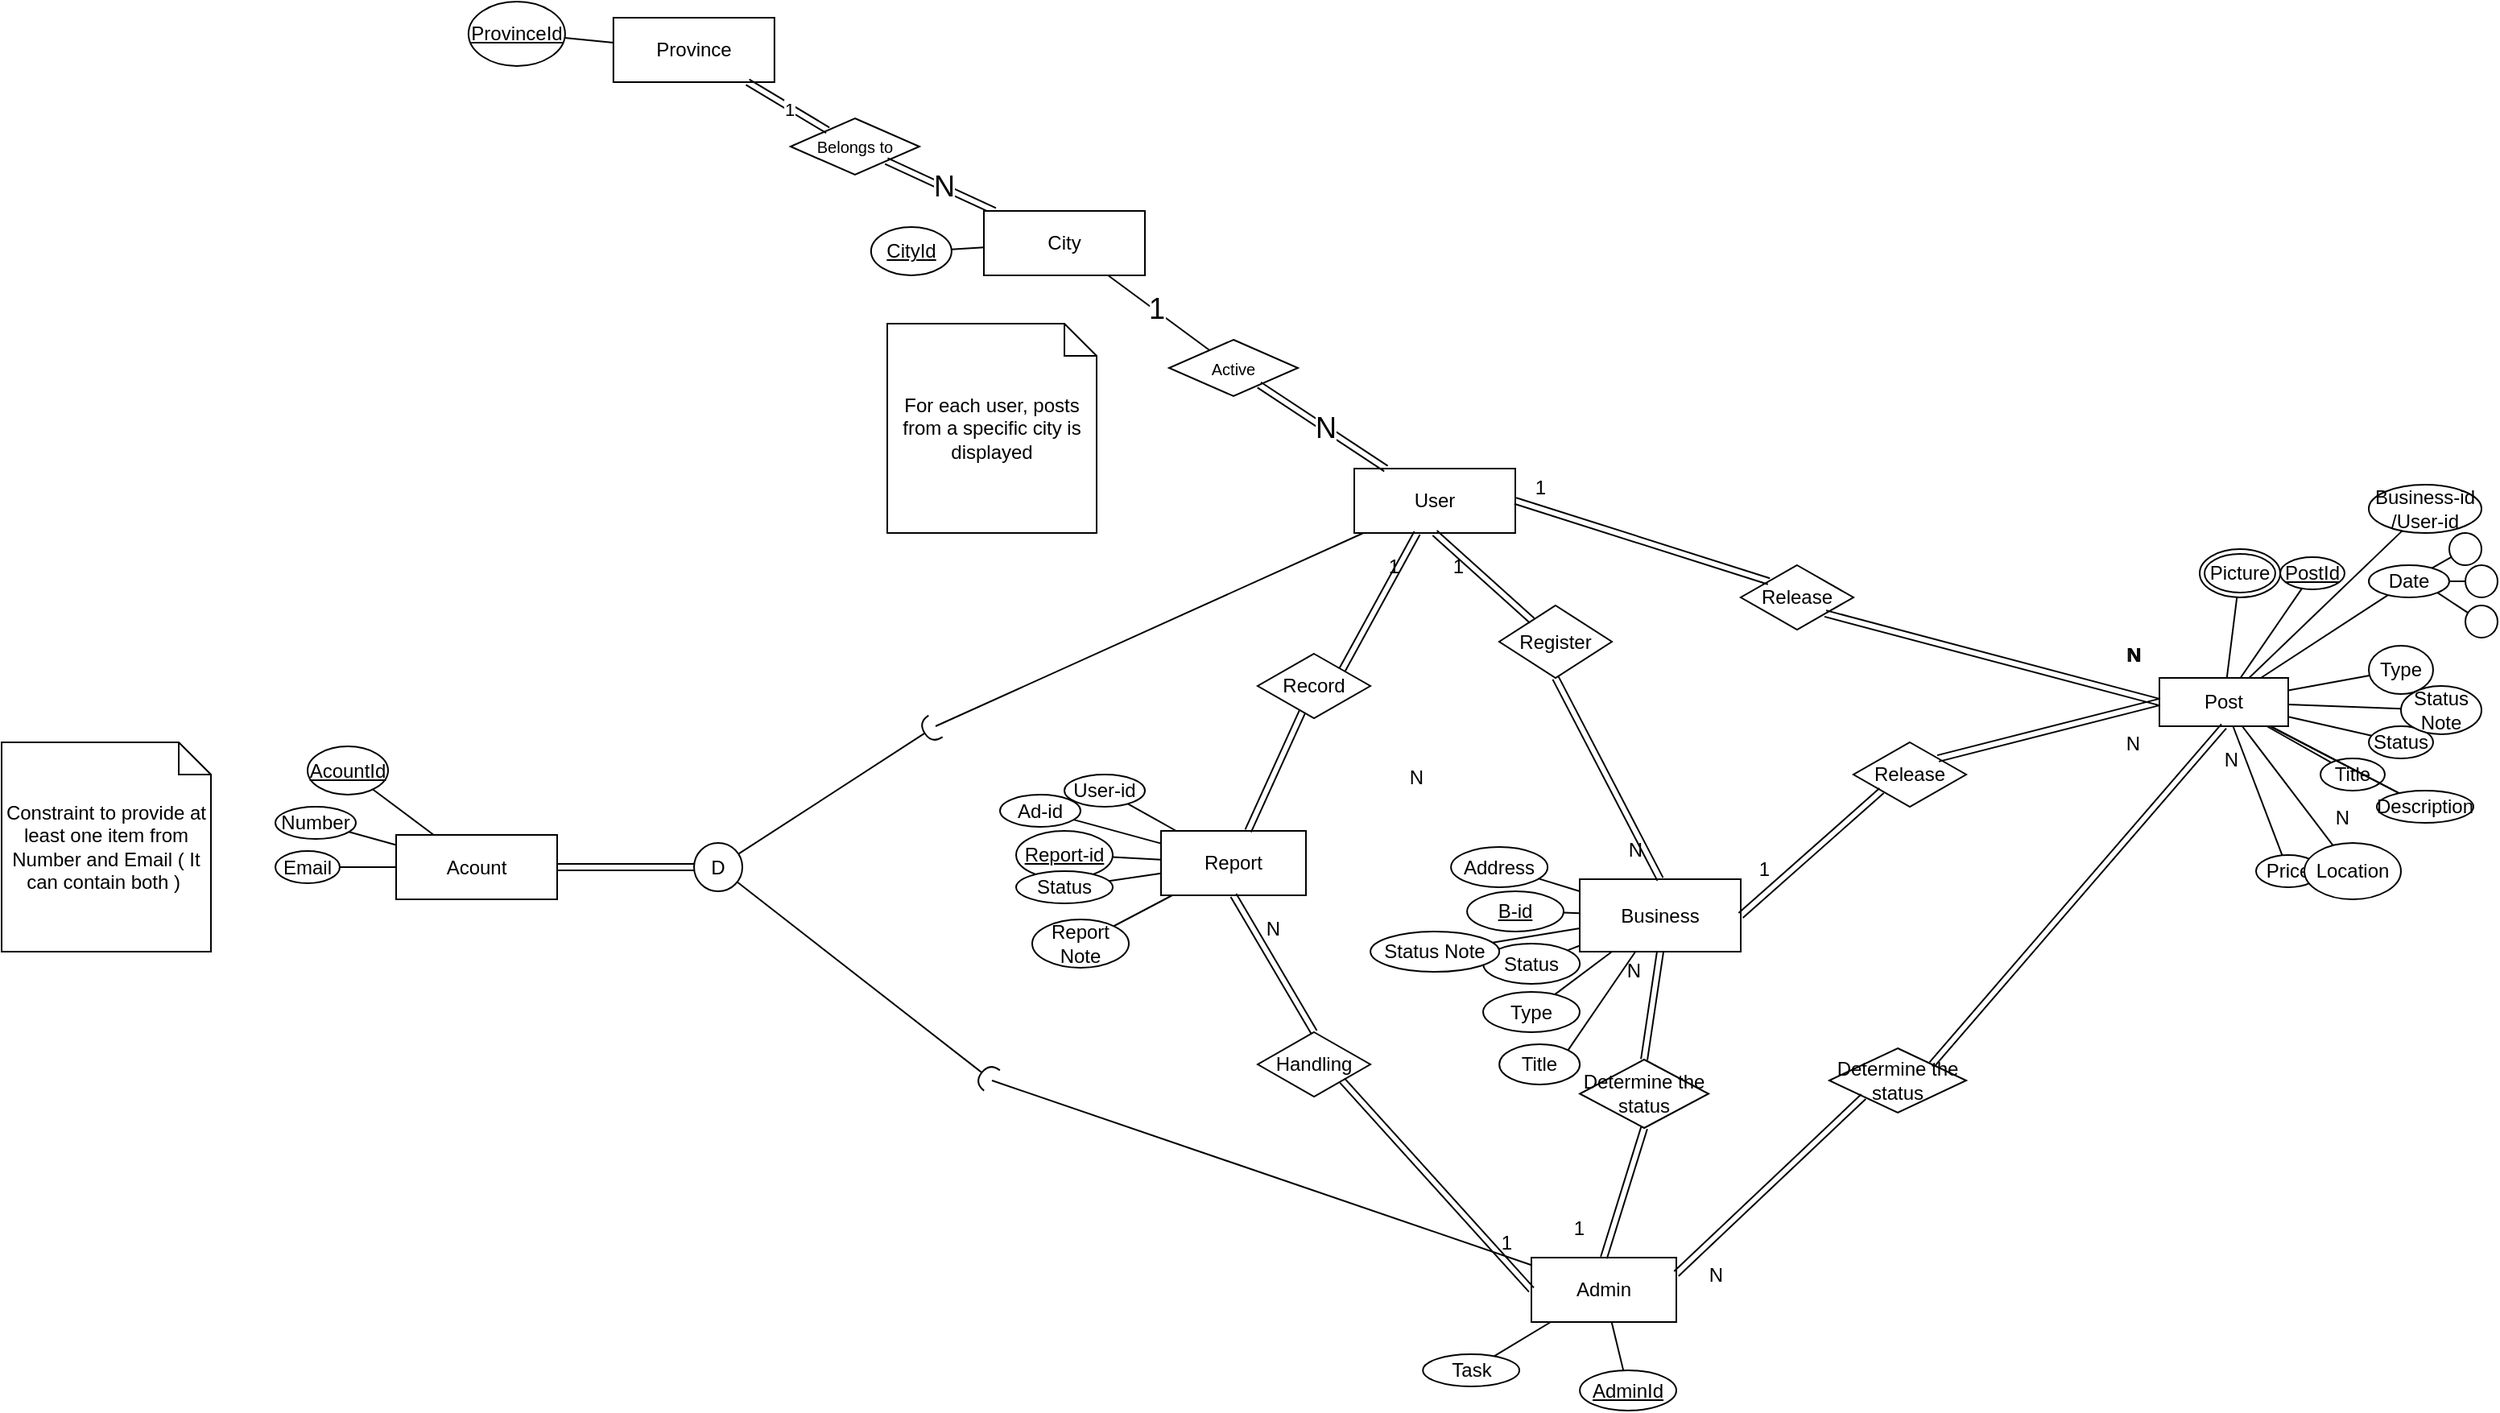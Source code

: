 <mxfile version="24.3.1" type="github">
  <diagram name="Page-1" id="U-ynId0NLzXUT7P6WxYB">
    <mxGraphModel dx="1636" dy="1517" grid="1" gridSize="10" guides="1" tooltips="1" connect="1" arrows="1" fold="1" page="1" pageScale="1" pageWidth="850" pageHeight="1100" math="0" shadow="0">
      <root>
        <mxCell id="0" />
        <mxCell id="1" parent="0" />
        <mxCell id="OLLfKfK8-iYXkt-Ylnlg-1" value="User" style="whiteSpace=wrap;html=1;align=center;" parent="1" vertex="1">
          <mxGeometry x="70" y="140" width="100" height="40" as="geometry" />
        </mxCell>
        <mxCell id="OLLfKfK8-iYXkt-Ylnlg-2" value="AcountId" style="ellipse;whiteSpace=wrap;html=1;align=center;fontStyle=4;" parent="1" vertex="1">
          <mxGeometry x="-580" y="312.5" width="50" height="30" as="geometry" />
        </mxCell>
        <mxCell id="OLLfKfK8-iYXkt-Ylnlg-3" value="Number" style="ellipse;whiteSpace=wrap;html=1;align=center;" parent="1" vertex="1">
          <mxGeometry x="-600" y="350" width="50" height="20" as="geometry" />
        </mxCell>
        <mxCell id="OLLfKfK8-iYXkt-Ylnlg-10" value="Post" style="whiteSpace=wrap;html=1;align=center;" parent="1" vertex="1">
          <mxGeometry x="570" y="270" width="80" height="30" as="geometry" />
        </mxCell>
        <mxCell id="OLLfKfK8-iYXkt-Ylnlg-11" value="PostId" style="ellipse;whiteSpace=wrap;html=1;align=center;fontStyle=4;" parent="1" vertex="1">
          <mxGeometry x="645" y="195" width="40" height="20" as="geometry" />
        </mxCell>
        <mxCell id="OLLfKfK8-iYXkt-Ylnlg-12" value="Business-id&lt;div&gt;/User-id&lt;/div&gt;" style="ellipse;whiteSpace=wrap;html=1;align=center;" parent="1" vertex="1">
          <mxGeometry x="700" y="150" width="70" height="30" as="geometry" />
        </mxCell>
        <mxCell id="OLLfKfK8-iYXkt-Ylnlg-13" value="Date" style="ellipse;whiteSpace=wrap;html=1;align=center;" parent="1" vertex="1">
          <mxGeometry x="700" y="200" width="50" height="20" as="geometry" />
        </mxCell>
        <mxCell id="OLLfKfK8-iYXkt-Ylnlg-14" value="Type" style="ellipse;whiteSpace=wrap;html=1;align=center;" parent="1" vertex="1">
          <mxGeometry x="700" y="250" width="40" height="30" as="geometry" />
        </mxCell>
        <mxCell id="OLLfKfK8-iYXkt-Ylnlg-16" value="Status" style="ellipse;whiteSpace=wrap;html=1;align=center;" parent="1" vertex="1">
          <mxGeometry x="700" y="300" width="40" height="20" as="geometry" />
        </mxCell>
        <mxCell id="OLLfKfK8-iYXkt-Ylnlg-17" value="Title" style="ellipse;whiteSpace=wrap;html=1;align=center;" parent="1" vertex="1">
          <mxGeometry x="670" y="320" width="40" height="20" as="geometry" />
        </mxCell>
        <mxCell id="OLLfKfK8-iYXkt-Ylnlg-18" value="Description" style="ellipse;whiteSpace=wrap;html=1;align=center;" parent="1" vertex="1">
          <mxGeometry x="705" y="340" width="60" height="20" as="geometry" />
        </mxCell>
        <mxCell id="OLLfKfK8-iYXkt-Ylnlg-19" value="Price" style="ellipse;whiteSpace=wrap;html=1;align=center;" parent="1" vertex="1">
          <mxGeometry x="630" y="380" width="40" height="20" as="geometry" />
        </mxCell>
        <mxCell id="OLLfKfK8-iYXkt-Ylnlg-21" value="Picture" style="ellipse;shape=doubleEllipse;margin=3;whiteSpace=wrap;html=1;align=center;" parent="1" vertex="1">
          <mxGeometry x="595" y="190" width="50" height="30" as="geometry" />
        </mxCell>
        <mxCell id="OLLfKfK8-iYXkt-Ylnlg-27" value="Task" style="ellipse;whiteSpace=wrap;html=1;align=center;" parent="1" vertex="1">
          <mxGeometry x="112.59" y="690" width="59.93" height="20" as="geometry" />
        </mxCell>
        <mxCell id="OLLfKfK8-iYXkt-Ylnlg-29" value="Admin" style="whiteSpace=wrap;html=1;align=center;" parent="1" vertex="1">
          <mxGeometry x="180" y="630" width="90" height="40" as="geometry" />
        </mxCell>
        <mxCell id="OLLfKfK8-iYXkt-Ylnlg-31" value="Business" style="whiteSpace=wrap;html=1;align=center;" parent="1" vertex="1">
          <mxGeometry x="210" y="395" width="100" height="45" as="geometry" />
        </mxCell>
        <mxCell id="VNMjvooEzAglU1BEHEmf-2" value="B-id" style="ellipse;whiteSpace=wrap;html=1;align=center;fontStyle=4;" parent="1" vertex="1">
          <mxGeometry x="140.07" y="402.5" width="59.93" height="25" as="geometry" />
        </mxCell>
        <mxCell id="VNMjvooEzAglU1BEHEmf-3" value="Title" style="ellipse;whiteSpace=wrap;html=1;align=center;" parent="1" vertex="1">
          <mxGeometry x="160.07" y="497.5" width="50" height="25" as="geometry" />
        </mxCell>
        <mxCell id="VNMjvooEzAglU1BEHEmf-4" value="Address" style="ellipse;whiteSpace=wrap;html=1;align=center;" parent="1" vertex="1">
          <mxGeometry x="130.07" y="375" width="60" height="25" as="geometry" />
        </mxCell>
        <mxCell id="VNMjvooEzAglU1BEHEmf-5" value="Type" style="ellipse;whiteSpace=wrap;html=1;align=center;" parent="1" vertex="1">
          <mxGeometry x="150" y="465" width="60" height="25" as="geometry" />
        </mxCell>
        <mxCell id="VNMjvooEzAglU1BEHEmf-6" value="&lt;u&gt;AdminId&lt;/u&gt;" style="ellipse;whiteSpace=wrap;html=1;align=center;" parent="1" vertex="1">
          <mxGeometry x="210.07" y="700" width="59.93" height="25" as="geometry" />
        </mxCell>
        <mxCell id="VNMjvooEzAglU1BEHEmf-10" value="Status Note" style="ellipse;whiteSpace=wrap;html=1;align=center;" parent="1" vertex="1">
          <mxGeometry x="720" y="275" width="50" height="30" as="geometry" />
        </mxCell>
        <mxCell id="VNMjvooEzAglU1BEHEmf-11" value="Report" style="whiteSpace=wrap;html=1;align=center;" parent="1" vertex="1">
          <mxGeometry x="-50" y="365" width="90" height="40" as="geometry" />
        </mxCell>
        <mxCell id="VNMjvooEzAglU1BEHEmf-12" value="Report-id" style="ellipse;whiteSpace=wrap;html=1;align=center;fontStyle=4;" parent="1" vertex="1">
          <mxGeometry x="-140" y="365" width="60" height="30" as="geometry" />
        </mxCell>
        <mxCell id="VNMjvooEzAglU1BEHEmf-13" value="Ad-id" style="ellipse;whiteSpace=wrap;html=1;align=center;" parent="1" vertex="1">
          <mxGeometry x="-150" y="342.5" width="50" height="20" as="geometry" />
        </mxCell>
        <mxCell id="VNMjvooEzAglU1BEHEmf-14" value="User-id" style="ellipse;whiteSpace=wrap;html=1;align=center;" parent="1" vertex="1">
          <mxGeometry x="-110" y="330" width="50" height="20" as="geometry" />
        </mxCell>
        <mxCell id="VNMjvooEzAglU1BEHEmf-15" value="Report Note" style="ellipse;whiteSpace=wrap;html=1;align=center;" parent="1" vertex="1">
          <mxGeometry x="-130" y="420" width="60" height="30" as="geometry" />
        </mxCell>
        <mxCell id="VNMjvooEzAglU1BEHEmf-16" value="Status" style="ellipse;whiteSpace=wrap;html=1;align=center;" parent="1" vertex="1">
          <mxGeometry x="-140" y="390" width="60" height="20" as="geometry" />
        </mxCell>
        <mxCell id="VNMjvooEzAglU1BEHEmf-18" value="Release" style="shape=rhombus;perimeter=rhombusPerimeter;whiteSpace=wrap;html=1;align=center;" parent="1" vertex="1">
          <mxGeometry x="310" y="200" width="70" height="40" as="geometry" />
        </mxCell>
        <mxCell id="VNMjvooEzAglU1BEHEmf-19" value="" style="shape=link;html=1;rounded=0;entryX=0;entryY=0.5;entryDx=0;entryDy=0;exitX=1;exitY=1;exitDx=0;exitDy=0;" parent="1" source="VNMjvooEzAglU1BEHEmf-18" target="OLLfKfK8-iYXkt-Ylnlg-10" edge="1">
          <mxGeometry relative="1" as="geometry">
            <mxPoint x="130" y="300" as="sourcePoint" />
            <mxPoint x="290" y="300" as="targetPoint" />
          </mxGeometry>
        </mxCell>
        <mxCell id="VNMjvooEzAglU1BEHEmf-20" value="N" style="resizable=0;html=1;whiteSpace=wrap;align=right;verticalAlign=bottom;" parent="VNMjvooEzAglU1BEHEmf-19" connectable="0" vertex="1">
          <mxGeometry x="1" relative="1" as="geometry">
            <mxPoint x="-10" y="-20" as="offset" />
          </mxGeometry>
        </mxCell>
        <mxCell id="VNMjvooEzAglU1BEHEmf-23" value="" style="shape=link;html=1;rounded=0;entryX=1;entryY=0.5;entryDx=0;entryDy=0;exitX=0;exitY=0;exitDx=0;exitDy=0;" parent="1" source="VNMjvooEzAglU1BEHEmf-18" target="OLLfKfK8-iYXkt-Ylnlg-1" edge="1">
          <mxGeometry relative="1" as="geometry">
            <mxPoint x="130" y="300" as="sourcePoint" />
            <mxPoint x="290" y="300" as="targetPoint" />
          </mxGeometry>
        </mxCell>
        <mxCell id="VNMjvooEzAglU1BEHEmf-24" value="1" style="resizable=0;html=1;whiteSpace=wrap;align=right;verticalAlign=bottom;" parent="VNMjvooEzAglU1BEHEmf-23" connectable="0" vertex="1">
          <mxGeometry x="1" relative="1" as="geometry">
            <mxPoint x="20" as="offset" />
          </mxGeometry>
        </mxCell>
        <mxCell id="VNMjvooEzAglU1BEHEmf-25" value="Register" style="shape=rhombus;perimeter=rhombusPerimeter;whiteSpace=wrap;html=1;align=center;" parent="1" vertex="1">
          <mxGeometry x="160" y="225" width="70" height="45" as="geometry" />
        </mxCell>
        <mxCell id="VNMjvooEzAglU1BEHEmf-26" value="" style="shape=link;html=1;rounded=0;entryX=0.5;entryY=1;entryDx=0;entryDy=0;" parent="1" source="VNMjvooEzAglU1BEHEmf-25" target="OLLfKfK8-iYXkt-Ylnlg-1" edge="1">
          <mxGeometry relative="1" as="geometry">
            <mxPoint x="120" y="240" as="sourcePoint" />
            <mxPoint x="290" y="300" as="targetPoint" />
          </mxGeometry>
        </mxCell>
        <mxCell id="VNMjvooEzAglU1BEHEmf-27" value="1" style="resizable=0;html=1;whiteSpace=wrap;align=right;verticalAlign=bottom;" parent="VNMjvooEzAglU1BEHEmf-26" connectable="0" vertex="1">
          <mxGeometry x="1" relative="1" as="geometry">
            <mxPoint x="20" y="30" as="offset" />
          </mxGeometry>
        </mxCell>
        <mxCell id="VNMjvooEzAglU1BEHEmf-31" value="" style="shape=link;html=1;rounded=0;entryX=0.5;entryY=0;entryDx=0;entryDy=0;exitX=0.5;exitY=1;exitDx=0;exitDy=0;" parent="1" source="VNMjvooEzAglU1BEHEmf-25" target="OLLfKfK8-iYXkt-Ylnlg-31" edge="1">
          <mxGeometry relative="1" as="geometry">
            <mxPoint x="230" y="285" as="sourcePoint" />
            <mxPoint x="390" y="285" as="targetPoint" />
          </mxGeometry>
        </mxCell>
        <mxCell id="VNMjvooEzAglU1BEHEmf-32" value="N" style="resizable=0;html=1;whiteSpace=wrap;align=right;verticalAlign=bottom;" parent="VNMjvooEzAglU1BEHEmf-31" connectable="0" vertex="1">
          <mxGeometry x="1" relative="1" as="geometry">
            <mxPoint x="-10" y="-10" as="offset" />
          </mxGeometry>
        </mxCell>
        <mxCell id="VNMjvooEzAglU1BEHEmf-33" value="Release" style="shape=rhombus;perimeter=rhombusPerimeter;whiteSpace=wrap;html=1;align=center;" parent="1" vertex="1">
          <mxGeometry x="380" y="310" width="70" height="40" as="geometry" />
        </mxCell>
        <mxCell id="VNMjvooEzAglU1BEHEmf-34" value="" style="shape=link;html=1;rounded=0;entryX=0;entryY=0.5;entryDx=0;entryDy=0;exitX=1;exitY=0;exitDx=0;exitDy=0;" parent="1" source="VNMjvooEzAglU1BEHEmf-33" target="OLLfKfK8-iYXkt-Ylnlg-10" edge="1">
          <mxGeometry relative="1" as="geometry">
            <mxPoint x="130" y="460" as="sourcePoint" />
            <mxPoint x="570" y="450" as="targetPoint" />
          </mxGeometry>
        </mxCell>
        <mxCell id="VNMjvooEzAglU1BEHEmf-35" value="N" style="resizable=0;html=1;whiteSpace=wrap;align=right;verticalAlign=bottom;" parent="VNMjvooEzAglU1BEHEmf-34" connectable="0" vertex="1">
          <mxGeometry x="1" relative="1" as="geometry">
            <mxPoint x="-10" y="-20" as="offset" />
          </mxGeometry>
        </mxCell>
        <mxCell id="VNMjvooEzAglU1BEHEmf-36" value="" style="shape=link;html=1;rounded=0;entryX=1;entryY=0.5;entryDx=0;entryDy=0;exitX=0;exitY=1;exitDx=0;exitDy=0;" parent="1" source="VNMjvooEzAglU1BEHEmf-33" target="OLLfKfK8-iYXkt-Ylnlg-31" edge="1">
          <mxGeometry relative="1" as="geometry">
            <mxPoint x="130" y="460" as="sourcePoint" />
            <mxPoint x="170" y="320" as="targetPoint" />
          </mxGeometry>
        </mxCell>
        <mxCell id="VNMjvooEzAglU1BEHEmf-37" value="1" style="resizable=0;html=1;whiteSpace=wrap;align=right;verticalAlign=bottom;" parent="VNMjvooEzAglU1BEHEmf-36" connectable="0" vertex="1">
          <mxGeometry x="1" relative="1" as="geometry">
            <mxPoint x="20" y="-20" as="offset" />
          </mxGeometry>
        </mxCell>
        <mxCell id="VNMjvooEzAglU1BEHEmf-38" value="N" style="resizable=0;html=1;whiteSpace=wrap;align=right;verticalAlign=bottom;" parent="1" connectable="0" vertex="1">
          <mxGeometry x="570.002" y="269.999" as="geometry">
            <mxPoint x="-11" y="50" as="offset" />
          </mxGeometry>
        </mxCell>
        <mxCell id="VNMjvooEzAglU1BEHEmf-39" value="Record" style="shape=rhombus;perimeter=rhombusPerimeter;whiteSpace=wrap;html=1;align=center;" parent="1" vertex="1">
          <mxGeometry x="10" y="255" width="70" height="40" as="geometry" />
        </mxCell>
        <mxCell id="VNMjvooEzAglU1BEHEmf-46" value="" style="shape=link;html=1;rounded=0;" parent="1" source="VNMjvooEzAglU1BEHEmf-39" target="VNMjvooEzAglU1BEHEmf-11" edge="1">
          <mxGeometry relative="1" as="geometry">
            <mxPoint x="70" y="350" as="sourcePoint" />
            <mxPoint x="230" y="350" as="targetPoint" />
          </mxGeometry>
        </mxCell>
        <mxCell id="VNMjvooEzAglU1BEHEmf-47" value="N" style="resizable=0;html=1;whiteSpace=wrap;align=right;verticalAlign=bottom;" parent="VNMjvooEzAglU1BEHEmf-46" connectable="0" vertex="1">
          <mxGeometry x="1" relative="1" as="geometry">
            <mxPoint x="110" y="-25" as="offset" />
          </mxGeometry>
        </mxCell>
        <mxCell id="VNMjvooEzAglU1BEHEmf-48" value="" style="shape=link;html=1;rounded=0;exitX=1;exitY=0;exitDx=0;exitDy=0;" parent="1" source="VNMjvooEzAglU1BEHEmf-39" target="OLLfKfK8-iYXkt-Ylnlg-1" edge="1">
          <mxGeometry relative="1" as="geometry">
            <mxPoint x="70" y="350" as="sourcePoint" />
            <mxPoint x="230" y="350" as="targetPoint" />
          </mxGeometry>
        </mxCell>
        <mxCell id="VNMjvooEzAglU1BEHEmf-49" value="1" style="resizable=0;html=1;whiteSpace=wrap;align=right;verticalAlign=bottom;" parent="VNMjvooEzAglU1BEHEmf-48" connectable="0" vertex="1">
          <mxGeometry x="1" relative="1" as="geometry">
            <mxPoint x="-10" y="30" as="offset" />
          </mxGeometry>
        </mxCell>
        <mxCell id="VNMjvooEzAglU1BEHEmf-50" value="Determine the&lt;div&gt;status&lt;/div&gt;" style="shape=rhombus;perimeter=rhombusPerimeter;whiteSpace=wrap;html=1;align=center;" parent="1" vertex="1">
          <mxGeometry x="365" y="500" width="85" height="40" as="geometry" />
        </mxCell>
        <mxCell id="VNMjvooEzAglU1BEHEmf-52" value="" style="shape=link;html=1;rounded=0;entryX=0.5;entryY=1;entryDx=0;entryDy=0;exitX=1;exitY=0;exitDx=0;exitDy=0;" parent="1" source="VNMjvooEzAglU1BEHEmf-50" target="OLLfKfK8-iYXkt-Ylnlg-10" edge="1">
          <mxGeometry relative="1" as="geometry">
            <mxPoint x="70" y="650" as="sourcePoint" />
            <mxPoint x="230" y="650" as="targetPoint" />
          </mxGeometry>
        </mxCell>
        <mxCell id="VNMjvooEzAglU1BEHEmf-53" value="N" style="resizable=0;html=1;whiteSpace=wrap;align=right;verticalAlign=bottom;" parent="VNMjvooEzAglU1BEHEmf-52" connectable="0" vertex="1">
          <mxGeometry x="1" relative="1" as="geometry">
            <mxPoint x="10" y="30" as="offset" />
          </mxGeometry>
        </mxCell>
        <mxCell id="VNMjvooEzAglU1BEHEmf-58" value="" style="shape=link;html=1;rounded=0;entryX=1;entryY=0.25;entryDx=0;entryDy=0;exitX=0;exitY=1;exitDx=0;exitDy=0;" parent="1" source="VNMjvooEzAglU1BEHEmf-50" target="OLLfKfK8-iYXkt-Ylnlg-29" edge="1">
          <mxGeometry relative="1" as="geometry">
            <mxPoint x="140" y="360" as="sourcePoint" />
            <mxPoint x="210" y="740" as="targetPoint" />
          </mxGeometry>
        </mxCell>
        <mxCell id="VNMjvooEzAglU1BEHEmf-59" value="N" style="resizable=0;html=1;whiteSpace=wrap;align=right;verticalAlign=bottom;" parent="VNMjvooEzAglU1BEHEmf-58" connectable="0" vertex="1">
          <mxGeometry x="1" relative="1" as="geometry">
            <mxPoint x="30" y="10" as="offset" />
          </mxGeometry>
        </mxCell>
        <mxCell id="VNMjvooEzAglU1BEHEmf-60" value="Determine the&lt;div&gt;status&lt;/div&gt;" style="shape=rhombus;perimeter=rhombusPerimeter;whiteSpace=wrap;html=1;align=center;" parent="1" vertex="1">
          <mxGeometry x="210.07" y="507" width="79.93" height="42.5" as="geometry" />
        </mxCell>
        <mxCell id="VNMjvooEzAglU1BEHEmf-61" value="" style="shape=link;html=1;rounded=0;entryX=0.5;entryY=1;entryDx=0;entryDy=0;exitX=0.5;exitY=0;exitDx=0;exitDy=0;" parent="1" source="VNMjvooEzAglU1BEHEmf-60" target="OLLfKfK8-iYXkt-Ylnlg-31" edge="1">
          <mxGeometry relative="1" as="geometry">
            <mxPoint x="220" y="605" as="sourcePoint" />
            <mxPoint x="400" y="685" as="targetPoint" />
          </mxGeometry>
        </mxCell>
        <mxCell id="VNMjvooEzAglU1BEHEmf-62" value="N" style="resizable=0;html=1;whiteSpace=wrap;align=right;verticalAlign=bottom;" parent="VNMjvooEzAglU1BEHEmf-61" connectable="0" vertex="1">
          <mxGeometry x="1" relative="1" as="geometry">
            <mxPoint x="-10" y="20" as="offset" />
          </mxGeometry>
        </mxCell>
        <mxCell id="VNMjvooEzAglU1BEHEmf-63" value="" style="shape=link;html=1;rounded=0;exitX=0.5;exitY=1;exitDx=0;exitDy=0;entryX=0.5;entryY=0;entryDx=0;entryDy=0;" parent="1" source="VNMjvooEzAglU1BEHEmf-60" target="OLLfKfK8-iYXkt-Ylnlg-29" edge="1">
          <mxGeometry relative="1" as="geometry">
            <mxPoint x="140" y="700" as="sourcePoint" />
            <mxPoint x="300" y="700" as="targetPoint" />
          </mxGeometry>
        </mxCell>
        <mxCell id="VNMjvooEzAglU1BEHEmf-64" value="1" style="resizable=0;html=1;whiteSpace=wrap;align=right;verticalAlign=bottom;" parent="VNMjvooEzAglU1BEHEmf-63" connectable="0" vertex="1">
          <mxGeometry x="1" relative="1" as="geometry">
            <mxPoint x="-10" y="-10" as="offset" />
          </mxGeometry>
        </mxCell>
        <mxCell id="VNMjvooEzAglU1BEHEmf-65" value="Handling" style="shape=rhombus;perimeter=rhombusPerimeter;whiteSpace=wrap;html=1;align=center;" parent="1" vertex="1">
          <mxGeometry x="10.07" y="490" width="69.93" height="40" as="geometry" />
        </mxCell>
        <mxCell id="VNMjvooEzAglU1BEHEmf-66" value="" style="shape=link;html=1;rounded=0;entryX=0.5;entryY=1;entryDx=0;entryDy=0;exitX=0.5;exitY=0;exitDx=0;exitDy=0;" parent="1" source="VNMjvooEzAglU1BEHEmf-65" target="VNMjvooEzAglU1BEHEmf-11" edge="1">
          <mxGeometry relative="1" as="geometry">
            <mxPoint x="140" y="700" as="sourcePoint" />
            <mxPoint x="300" y="700" as="targetPoint" />
          </mxGeometry>
        </mxCell>
        <mxCell id="VNMjvooEzAglU1BEHEmf-67" value="N" style="resizable=0;html=1;whiteSpace=wrap;align=right;verticalAlign=bottom;" parent="VNMjvooEzAglU1BEHEmf-66" connectable="0" vertex="1">
          <mxGeometry x="1" relative="1" as="geometry">
            <mxPoint x="30" y="29" as="offset" />
          </mxGeometry>
        </mxCell>
        <mxCell id="VNMjvooEzAglU1BEHEmf-68" value="" style="shape=link;html=1;rounded=0;exitX=1;exitY=1;exitDx=0;exitDy=0;entryX=0;entryY=0.5;entryDx=0;entryDy=0;" parent="1" source="VNMjvooEzAglU1BEHEmf-65" target="OLLfKfK8-iYXkt-Ylnlg-29" edge="1">
          <mxGeometry relative="1" as="geometry">
            <mxPoint x="140" y="700" as="sourcePoint" />
            <mxPoint x="300" y="700" as="targetPoint" />
          </mxGeometry>
        </mxCell>
        <mxCell id="VNMjvooEzAglU1BEHEmf-69" value="1" style="resizable=0;html=1;whiteSpace=wrap;align=right;verticalAlign=bottom;" parent="VNMjvooEzAglU1BEHEmf-68" connectable="0" vertex="1">
          <mxGeometry x="1" relative="1" as="geometry">
            <mxPoint x="-10" y="-20" as="offset" />
          </mxGeometry>
        </mxCell>
        <mxCell id="VNMjvooEzAglU1BEHEmf-70" value="Status" style="ellipse;whiteSpace=wrap;html=1;align=center;" parent="1" vertex="1">
          <mxGeometry x="150.07" y="435" width="60" height="25" as="geometry" />
        </mxCell>
        <mxCell id="VNMjvooEzAglU1BEHEmf-71" value="Status Note" style="ellipse;whiteSpace=wrap;html=1;align=center;" parent="1" vertex="1">
          <mxGeometry x="80.07" y="427.5" width="80" height="25" as="geometry" />
        </mxCell>
        <mxCell id="W0FsgQJnzsYs5Z7wdEHe-2" value="" style="endArrow=none;html=1;rounded=0;" parent="1" source="OLLfKfK8-iYXkt-Ylnlg-3" target="W0FsgQJnzsYs5Z7wdEHe-46" edge="1">
          <mxGeometry width="50" height="50" relative="1" as="geometry">
            <mxPoint x="-664" y="426.5" as="sourcePoint" />
            <mxPoint x="-576.667" y="452.5" as="targetPoint" />
          </mxGeometry>
        </mxCell>
        <mxCell id="W0FsgQJnzsYs5Z7wdEHe-5" value="" style="endArrow=none;html=1;rounded=0;" parent="1" source="OLLfKfK8-iYXkt-Ylnlg-2" target="W0FsgQJnzsYs5Z7wdEHe-46" edge="1">
          <mxGeometry width="50" height="50" relative="1" as="geometry">
            <mxPoint x="-644" y="339" as="sourcePoint" />
            <mxPoint x="-547.692" y="335" as="targetPoint" />
          </mxGeometry>
        </mxCell>
        <mxCell id="W0FsgQJnzsYs5Z7wdEHe-7" value="" style="endArrow=none;html=1;rounded=0;" parent="1" source="VNMjvooEzAglU1BEHEmf-14" target="VNMjvooEzAglU1BEHEmf-11" edge="1">
          <mxGeometry width="50" height="50" relative="1" as="geometry">
            <mxPoint x="106" y="174" as="sourcePoint" />
            <mxPoint x="200" y="211" as="targetPoint" />
          </mxGeometry>
        </mxCell>
        <mxCell id="W0FsgQJnzsYs5Z7wdEHe-8" value="" style="endArrow=none;html=1;rounded=0;" parent="1" source="VNMjvooEzAglU1BEHEmf-13" target="VNMjvooEzAglU1BEHEmf-11" edge="1">
          <mxGeometry width="50" height="50" relative="1" as="geometry">
            <mxPoint x="116" y="184" as="sourcePoint" />
            <mxPoint x="210" y="221" as="targetPoint" />
          </mxGeometry>
        </mxCell>
        <mxCell id="W0FsgQJnzsYs5Z7wdEHe-9" value="" style="endArrow=none;html=1;rounded=0;" parent="1" source="VNMjvooEzAglU1BEHEmf-12" target="VNMjvooEzAglU1BEHEmf-11" edge="1">
          <mxGeometry width="50" height="50" relative="1" as="geometry">
            <mxPoint x="126" y="194" as="sourcePoint" />
            <mxPoint x="220" y="231" as="targetPoint" />
          </mxGeometry>
        </mxCell>
        <mxCell id="W0FsgQJnzsYs5Z7wdEHe-10" value="" style="endArrow=none;html=1;rounded=0;" parent="1" source="VNMjvooEzAglU1BEHEmf-16" target="VNMjvooEzAglU1BEHEmf-11" edge="1">
          <mxGeometry width="50" height="50" relative="1" as="geometry">
            <mxPoint x="136" y="204" as="sourcePoint" />
            <mxPoint x="230" y="241" as="targetPoint" />
          </mxGeometry>
        </mxCell>
        <mxCell id="W0FsgQJnzsYs5Z7wdEHe-11" value="" style="endArrow=none;html=1;rounded=0;" parent="1" source="VNMjvooEzAglU1BEHEmf-15" target="VNMjvooEzAglU1BEHEmf-11" edge="1">
          <mxGeometry width="50" height="50" relative="1" as="geometry">
            <mxPoint x="146" y="214" as="sourcePoint" />
            <mxPoint x="240" y="251" as="targetPoint" />
          </mxGeometry>
        </mxCell>
        <mxCell id="W0FsgQJnzsYs5Z7wdEHe-12" value="" style="endArrow=none;html=1;rounded=0;" parent="1" source="VNMjvooEzAglU1BEHEmf-6" target="OLLfKfK8-iYXkt-Ylnlg-29" edge="1">
          <mxGeometry width="50" height="50" relative="1" as="geometry">
            <mxPoint x="230.041" y="648.323" as="sourcePoint" />
            <mxPoint x="282.597" y="760" as="targetPoint" />
          </mxGeometry>
        </mxCell>
        <mxCell id="W0FsgQJnzsYs5Z7wdEHe-13" value="" style="endArrow=none;html=1;rounded=0;" parent="1" source="VNMjvooEzAglU1BEHEmf-4" target="OLLfKfK8-iYXkt-Ylnlg-31" edge="1">
          <mxGeometry width="50" height="50" relative="1" as="geometry">
            <mxPoint x="182.747" y="380.114" as="sourcePoint" />
            <mxPoint x="290" y="246" as="targetPoint" />
          </mxGeometry>
        </mxCell>
        <mxCell id="W0FsgQJnzsYs5Z7wdEHe-14" value="" style="endArrow=none;html=1;rounded=0;" parent="1" source="VNMjvooEzAglU1BEHEmf-2" target="OLLfKfK8-iYXkt-Ylnlg-31" edge="1">
          <mxGeometry width="50" height="50" relative="1" as="geometry">
            <mxPoint x="200.07" y="415" as="sourcePoint" />
            <mxPoint x="300" y="256" as="targetPoint" />
          </mxGeometry>
        </mxCell>
        <mxCell id="W0FsgQJnzsYs5Z7wdEHe-15" value="" style="endArrow=none;html=1;rounded=0;" parent="1" source="VNMjvooEzAglU1BEHEmf-70" target="OLLfKfK8-iYXkt-Ylnlg-31" edge="1">
          <mxGeometry width="50" height="50" relative="1" as="geometry">
            <mxPoint x="182.747" y="449.886" as="sourcePoint" />
            <mxPoint x="310" y="266" as="targetPoint" />
          </mxGeometry>
        </mxCell>
        <mxCell id="W0FsgQJnzsYs5Z7wdEHe-16" value="" style="endArrow=none;html=1;rounded=0;" parent="1" source="VNMjvooEzAglU1BEHEmf-5" target="OLLfKfK8-iYXkt-Ylnlg-31" edge="1">
          <mxGeometry width="50" height="50" relative="1" as="geometry">
            <mxPoint x="170.041" y="496.677" as="sourcePoint" />
            <mxPoint x="320" y="276" as="targetPoint" />
          </mxGeometry>
        </mxCell>
        <mxCell id="W0FsgQJnzsYs5Z7wdEHe-17" value="" style="endArrow=none;html=1;rounded=0;exitX=1;exitY=0;exitDx=0;exitDy=0;" parent="1" source="VNMjvooEzAglU1BEHEmf-3" target="OLLfKfK8-iYXkt-Ylnlg-31" edge="1">
          <mxGeometry width="50" height="50" relative="1" as="geometry">
            <mxPoint x="164.028" y="545.803" as="sourcePoint" />
            <mxPoint x="330" y="286" as="targetPoint" />
          </mxGeometry>
        </mxCell>
        <mxCell id="W0FsgQJnzsYs5Z7wdEHe-18" value="" style="endArrow=none;html=1;rounded=0;" parent="1" source="VNMjvooEzAglU1BEHEmf-71" target="OLLfKfK8-iYXkt-Ylnlg-31" edge="1">
          <mxGeometry width="50" height="50" relative="1" as="geometry">
            <mxPoint x="146" y="274" as="sourcePoint" />
            <mxPoint x="240" y="311" as="targetPoint" />
          </mxGeometry>
        </mxCell>
        <mxCell id="W0FsgQJnzsYs5Z7wdEHe-21" value="" style="endArrow=none;html=1;rounded=0;" parent="1" source="OLLfKfK8-iYXkt-Ylnlg-27" target="OLLfKfK8-iYXkt-Ylnlg-29" edge="1">
          <mxGeometry width="50" height="50" relative="1" as="geometry">
            <mxPoint x="-90" y="840" as="sourcePoint" />
            <mxPoint x="-40" y="790" as="targetPoint" />
          </mxGeometry>
        </mxCell>
        <mxCell id="W0FsgQJnzsYs5Z7wdEHe-23" value="" style="endArrow=none;html=1;rounded=0;" parent="1" source="OLLfKfK8-iYXkt-Ylnlg-10" target="OLLfKfK8-iYXkt-Ylnlg-11" edge="1">
          <mxGeometry width="50" height="50" relative="1" as="geometry">
            <mxPoint x="580" y="185" as="sourcePoint" />
            <mxPoint x="630" y="135" as="targetPoint" />
          </mxGeometry>
        </mxCell>
        <mxCell id="W0FsgQJnzsYs5Z7wdEHe-24" value="" style="endArrow=none;html=1;rounded=0;" parent="1" source="OLLfKfK8-iYXkt-Ylnlg-10" target="OLLfKfK8-iYXkt-Ylnlg-21" edge="1">
          <mxGeometry width="50" height="50" relative="1" as="geometry">
            <mxPoint x="590" y="195" as="sourcePoint" />
            <mxPoint x="640" y="145" as="targetPoint" />
          </mxGeometry>
        </mxCell>
        <mxCell id="W0FsgQJnzsYs5Z7wdEHe-25" value="" style="endArrow=none;html=1;rounded=0;" parent="1" source="OLLfKfK8-iYXkt-Ylnlg-10" target="OLLfKfK8-iYXkt-Ylnlg-12" edge="1">
          <mxGeometry width="50" height="50" relative="1" as="geometry">
            <mxPoint x="600" y="205" as="sourcePoint" />
            <mxPoint x="650" y="155" as="targetPoint" />
          </mxGeometry>
        </mxCell>
        <mxCell id="W0FsgQJnzsYs5Z7wdEHe-26" value="" style="endArrow=none;html=1;rounded=0;" parent="1" source="OLLfKfK8-iYXkt-Ylnlg-10" target="OLLfKfK8-iYXkt-Ylnlg-13" edge="1">
          <mxGeometry width="50" height="50" relative="1" as="geometry">
            <mxPoint x="610" y="215" as="sourcePoint" />
            <mxPoint x="660" y="165" as="targetPoint" />
          </mxGeometry>
        </mxCell>
        <mxCell id="W0FsgQJnzsYs5Z7wdEHe-27" value="" style="endArrow=none;html=1;rounded=0;" parent="1" source="OLLfKfK8-iYXkt-Ylnlg-10" target="OLLfKfK8-iYXkt-Ylnlg-14" edge="1">
          <mxGeometry width="50" height="50" relative="1" as="geometry">
            <mxPoint x="620" y="225" as="sourcePoint" />
            <mxPoint x="670" y="175" as="targetPoint" />
          </mxGeometry>
        </mxCell>
        <mxCell id="W0FsgQJnzsYs5Z7wdEHe-28" value="" style="endArrow=none;html=1;rounded=0;" parent="1" source="OLLfKfK8-iYXkt-Ylnlg-10" target="OLLfKfK8-iYXkt-Ylnlg-16" edge="1">
          <mxGeometry width="50" height="50" relative="1" as="geometry">
            <mxPoint x="630" y="235" as="sourcePoint" />
            <mxPoint x="680" y="185" as="targetPoint" />
          </mxGeometry>
        </mxCell>
        <mxCell id="W0FsgQJnzsYs5Z7wdEHe-29" value="" style="endArrow=none;html=1;rounded=0;" parent="1" source="OLLfKfK8-iYXkt-Ylnlg-10" target="OLLfKfK8-iYXkt-Ylnlg-17" edge="1">
          <mxGeometry width="50" height="50" relative="1" as="geometry">
            <mxPoint x="640" y="245" as="sourcePoint" />
            <mxPoint x="690" y="195" as="targetPoint" />
          </mxGeometry>
        </mxCell>
        <mxCell id="W0FsgQJnzsYs5Z7wdEHe-30" value="" style="endArrow=none;html=1;rounded=0;" parent="1" source="OLLfKfK8-iYXkt-Ylnlg-10" target="OLLfKfK8-iYXkt-Ylnlg-18" edge="1">
          <mxGeometry width="50" height="50" relative="1" as="geometry">
            <mxPoint x="650" y="255" as="sourcePoint" />
            <mxPoint x="700" y="205" as="targetPoint" />
          </mxGeometry>
        </mxCell>
        <mxCell id="W0FsgQJnzsYs5Z7wdEHe-31" value="" style="endArrow=none;html=1;rounded=0;" parent="1" source="OLLfKfK8-iYXkt-Ylnlg-10" target="OLLfKfK8-iYXkt-Ylnlg-18" edge="1">
          <mxGeometry width="50" height="50" relative="1" as="geometry">
            <mxPoint x="660" y="265" as="sourcePoint" />
            <mxPoint x="710" y="215" as="targetPoint" />
          </mxGeometry>
        </mxCell>
        <mxCell id="W0FsgQJnzsYs5Z7wdEHe-33" value="" style="endArrow=none;html=1;rounded=0;" parent="1" source="OLLfKfK8-iYXkt-Ylnlg-10" target="OLLfKfK8-iYXkt-Ylnlg-19" edge="1">
          <mxGeometry width="50" height="50" relative="1" as="geometry">
            <mxPoint x="680" y="285" as="sourcePoint" />
            <mxPoint x="730" y="235" as="targetPoint" />
          </mxGeometry>
        </mxCell>
        <mxCell id="W0FsgQJnzsYs5Z7wdEHe-34" value="" style="endArrow=none;html=1;rounded=0;" parent="1" source="OLLfKfK8-iYXkt-Ylnlg-10" target="VNMjvooEzAglU1BEHEmf-10" edge="1">
          <mxGeometry width="50" height="50" relative="1" as="geometry">
            <mxPoint x="690" y="295" as="sourcePoint" />
            <mxPoint x="740" y="245" as="targetPoint" />
          </mxGeometry>
        </mxCell>
        <mxCell id="W0FsgQJnzsYs5Z7wdEHe-35" value="" style="endArrow=none;html=1;rounded=0;" parent="1" source="OLLfKfK8-iYXkt-Ylnlg-13" target="W0FsgQJnzsYs5Z7wdEHe-38" edge="1">
          <mxGeometry width="50" height="50" relative="1" as="geometry">
            <mxPoint x="820" y="210" as="sourcePoint" />
            <mxPoint x="830" y="190" as="targetPoint" />
          </mxGeometry>
        </mxCell>
        <mxCell id="W0FsgQJnzsYs5Z7wdEHe-36" value="" style="endArrow=none;html=1;rounded=0;" parent="1" source="OLLfKfK8-iYXkt-Ylnlg-13" target="W0FsgQJnzsYs5Z7wdEHe-39" edge="1">
          <mxGeometry width="50" height="50" relative="1" as="geometry">
            <mxPoint x="830" y="260" as="sourcePoint" />
            <mxPoint x="840" y="210" as="targetPoint" />
          </mxGeometry>
        </mxCell>
        <mxCell id="W0FsgQJnzsYs5Z7wdEHe-37" value="" style="endArrow=none;html=1;rounded=0;exitX=1;exitY=1;exitDx=0;exitDy=0;" parent="1" source="OLLfKfK8-iYXkt-Ylnlg-13" target="W0FsgQJnzsYs5Z7wdEHe-40" edge="1">
          <mxGeometry width="50" height="50" relative="1" as="geometry">
            <mxPoint x="840" y="270" as="sourcePoint" />
            <mxPoint x="880" y="240" as="targetPoint" />
          </mxGeometry>
        </mxCell>
        <mxCell id="W0FsgQJnzsYs5Z7wdEHe-38" value="" style="ellipse;whiteSpace=wrap;html=1;" parent="1" vertex="1">
          <mxGeometry x="750" y="180" width="20" height="20" as="geometry" />
        </mxCell>
        <mxCell id="W0FsgQJnzsYs5Z7wdEHe-39" value="" style="ellipse;whiteSpace=wrap;html=1;" parent="1" vertex="1">
          <mxGeometry x="760" y="200" width="20" height="20" as="geometry" />
        </mxCell>
        <mxCell id="W0FsgQJnzsYs5Z7wdEHe-40" value="" style="ellipse;whiteSpace=wrap;html=1;" parent="1" vertex="1">
          <mxGeometry x="760" y="225" width="20" height="20" as="geometry" />
        </mxCell>
        <mxCell id="W0FsgQJnzsYs5Z7wdEHe-43" value="Email" style="ellipse;whiteSpace=wrap;html=1;align=center;" parent="1" vertex="1">
          <mxGeometry x="-600" y="377.5" width="40" height="20" as="geometry" />
        </mxCell>
        <mxCell id="W0FsgQJnzsYs5Z7wdEHe-44" value="" style="endArrow=none;html=1;rounded=0;" parent="1" source="W0FsgQJnzsYs5Z7wdEHe-43" target="W0FsgQJnzsYs5Z7wdEHe-46" edge="1">
          <mxGeometry width="50" height="50" relative="1" as="geometry">
            <mxPoint x="-594" y="406.5" as="sourcePoint" />
            <mxPoint x="-554.615" y="452.5" as="targetPoint" />
          </mxGeometry>
        </mxCell>
        <mxCell id="W0FsgQJnzsYs5Z7wdEHe-46" value="Acount" style="whiteSpace=wrap;html=1;align=center;" parent="1" vertex="1">
          <mxGeometry x="-525" y="367.5" width="100" height="40" as="geometry" />
        </mxCell>
        <mxCell id="W0FsgQJnzsYs5Z7wdEHe-47" value="" style="rounded=0;orthogonalLoop=1;jettySize=auto;html=1;endArrow=halfCircle;endFill=0;endSize=6;strokeWidth=1;sketch=0;fontSize=12;curved=1;entryX=1;entryY=1;entryDx=0;entryDy=0;entryPerimeter=0;" parent="1" source="W0FsgQJnzsYs5Z7wdEHe-50" target="W0FsgQJnzsYs5Z7wdEHe-48" edge="1">
          <mxGeometry relative="1" as="geometry">
            <mxPoint x="-310" y="110" as="sourcePoint" />
            <mxPoint x="-320" y="140" as="targetPoint" />
          </mxGeometry>
        </mxCell>
        <mxCell id="W0FsgQJnzsYs5Z7wdEHe-48" value="" style="ellipse;whiteSpace=wrap;html=1;align=center;aspect=fixed;fillColor=none;strokeColor=none;resizable=0;perimeter=centerPerimeter;rotatable=0;allowArrows=0;points=[];outlineConnect=1;" parent="1" vertex="1">
          <mxGeometry x="-160" y="515" width="10" height="10" as="geometry" />
        </mxCell>
        <mxCell id="W0FsgQJnzsYs5Z7wdEHe-49" value="" style="endArrow=none;html=1;rounded=0;" parent="1" source="OLLfKfK8-iYXkt-Ylnlg-29" target="W0FsgQJnzsYs5Z7wdEHe-48" edge="1">
          <mxGeometry relative="1" as="geometry">
            <mxPoint x="-190" y="660" as="sourcePoint" />
            <mxPoint x="-340" y="150" as="targetPoint" />
          </mxGeometry>
        </mxCell>
        <mxCell id="W0FsgQJnzsYs5Z7wdEHe-50" value="D" style="ellipse;whiteSpace=wrap;html=1;align=center;" parent="1" vertex="1">
          <mxGeometry x="-340" y="372.5" width="30" height="30" as="geometry" />
        </mxCell>
        <mxCell id="W0FsgQJnzsYs5Z7wdEHe-51" value="" style="rounded=0;orthogonalLoop=1;jettySize=auto;html=1;endArrow=halfCircle;endFill=0;endSize=6;strokeWidth=1;sketch=0;fontSize=12;curved=1;entryX=1;entryY=1;entryDx=0;entryDy=0;entryPerimeter=0;" parent="1" source="W0FsgQJnzsYs5Z7wdEHe-50" target="W0FsgQJnzsYs5Z7wdEHe-52" edge="1">
          <mxGeometry relative="1" as="geometry">
            <mxPoint x="-240" y="150" as="sourcePoint" />
            <mxPoint x="-250" y="180" as="targetPoint" />
          </mxGeometry>
        </mxCell>
        <mxCell id="W0FsgQJnzsYs5Z7wdEHe-53" value="" style="endArrow=none;html=1;rounded=0;" parent="1" source="W0FsgQJnzsYs5Z7wdEHe-52" edge="1">
          <mxGeometry relative="1" as="geometry">
            <mxPoint x="-174" y="240" as="sourcePoint" />
            <mxPoint x="-190" y="300" as="targetPoint" />
          </mxGeometry>
        </mxCell>
        <mxCell id="W0FsgQJnzsYs5Z7wdEHe-54" value="" style="shape=link;html=1;rounded=0;" parent="1" source="W0FsgQJnzsYs5Z7wdEHe-50" target="W0FsgQJnzsYs5Z7wdEHe-46" edge="1">
          <mxGeometry width="100" relative="1" as="geometry">
            <mxPoint x="-280" y="60" as="sourcePoint" />
            <mxPoint x="-380" y="465" as="targetPoint" />
          </mxGeometry>
        </mxCell>
        <mxCell id="W0FsgQJnzsYs5Z7wdEHe-57" value="" style="ellipse;whiteSpace=wrap;html=1;align=center;aspect=fixed;fillColor=none;strokeColor=none;resizable=0;perimeter=centerPerimeter;rotatable=0;allowArrows=0;points=[];outlineConnect=1;" parent="1" vertex="1">
          <mxGeometry x="-350" y="660" width="10" height="10" as="geometry" />
        </mxCell>
        <mxCell id="W0FsgQJnzsYs5Z7wdEHe-60" value="" style="endArrow=none;html=1;rounded=0;" parent="1" source="OLLfKfK8-iYXkt-Ylnlg-1" target="W0FsgQJnzsYs5Z7wdEHe-52" edge="1">
          <mxGeometry relative="1" as="geometry">
            <mxPoint x="76" y="180" as="sourcePoint" />
            <mxPoint x="-190" y="300" as="targetPoint" />
          </mxGeometry>
        </mxCell>
        <mxCell id="W0FsgQJnzsYs5Z7wdEHe-52" value="" style="ellipse;whiteSpace=wrap;html=1;align=center;aspect=fixed;fillColor=none;strokeColor=none;resizable=0;perimeter=centerPerimeter;rotatable=0;allowArrows=0;points=[];outlineConnect=1;" parent="1" vertex="1">
          <mxGeometry x="-195" y="295" width="10" height="10" as="geometry" />
        </mxCell>
        <mxCell id="W0FsgQJnzsYs5Z7wdEHe-61" value="Location" style="ellipse;whiteSpace=wrap;html=1;align=center;" parent="1" vertex="1">
          <mxGeometry x="660" y="372.5" width="60" height="35" as="geometry" />
        </mxCell>
        <mxCell id="W0FsgQJnzsYs5Z7wdEHe-62" value="N" style="resizable=0;html=1;whiteSpace=wrap;align=right;verticalAlign=bottom;" parent="1" connectable="0" vertex="1">
          <mxGeometry x="689.993" y="365.008" as="geometry" />
        </mxCell>
        <mxCell id="W0FsgQJnzsYs5Z7wdEHe-63" value="" style="endArrow=none;html=1;rounded=0;" parent="1" source="OLLfKfK8-iYXkt-Ylnlg-10" target="W0FsgQJnzsYs5Z7wdEHe-61" edge="1">
          <mxGeometry width="50" height="50" relative="1" as="geometry">
            <mxPoint x="686" y="335" as="sourcePoint" />
            <mxPoint x="800" y="270" as="targetPoint" />
          </mxGeometry>
        </mxCell>
        <mxCell id="W0FsgQJnzsYs5Z7wdEHe-67" value="ProvinceId" style="ellipse;whiteSpace=wrap;html=1;align=center;fontStyle=4;" parent="1" vertex="1">
          <mxGeometry x="-480.07" y="-150" width="60" height="40" as="geometry" />
        </mxCell>
        <mxCell id="W0FsgQJnzsYs5Z7wdEHe-69" value="" style="endArrow=none;html=1;rounded=0;" parent="1" source="W0FsgQJnzsYs5Z7wdEHe-67" target="1XdWY4thE600UXYjsZcv-6" edge="1">
          <mxGeometry width="50" height="50" relative="1" as="geometry">
            <mxPoint x="-634.07" y="45.75" as="sourcePoint" />
            <mxPoint x="-160.07" as="targetPoint" />
          </mxGeometry>
        </mxCell>
        <mxCell id="W0FsgQJnzsYs5Z7wdEHe-70" value="Constraint to provide at least one item from Number and Email ( It can contain both )&amp;nbsp;" style="shape=note;size=20;whiteSpace=wrap;html=1;" parent="1" vertex="1">
          <mxGeometry x="-770" y="310" width="130" height="130" as="geometry" />
        </mxCell>
        <mxCell id="1XdWY4thE600UXYjsZcv-1" value="&lt;font style=&quot;font-size: 10px;&quot;&gt;Belongs to&lt;/font&gt;" style="shape=rhombus;perimeter=rhombusPerimeter;whiteSpace=wrap;html=1;align=center;" vertex="1" parent="1">
          <mxGeometry x="-280.07" y="-77.5" width="80" height="35" as="geometry" />
        </mxCell>
        <mxCell id="1XdWY4thE600UXYjsZcv-2" value="" style="shape=link;html=1;rounded=0;" edge="1" parent="1" target="1XdWY4thE600UXYjsZcv-1" source="1XdWY4thE600UXYjsZcv-9">
          <mxGeometry width="100" relative="1" as="geometry">
            <mxPoint x="-320.07" y="145" as="sourcePoint" />
            <mxPoint x="-240.58" y="210" as="targetPoint" />
          </mxGeometry>
        </mxCell>
        <mxCell id="1XdWY4thE600UXYjsZcv-3" value="&lt;font style=&quot;font-size: 18px;&quot;&gt;N&lt;/font&gt;" style="edgeLabel;html=1;align=center;verticalAlign=middle;resizable=0;points=[];" connectable="0" vertex="1" parent="1XdWY4thE600UXYjsZcv-2">
          <mxGeometry x="-0.042" relative="1" as="geometry">
            <mxPoint as="offset" />
          </mxGeometry>
        </mxCell>
        <mxCell id="1XdWY4thE600UXYjsZcv-6" value="Province" style="whiteSpace=wrap;html=1;align=center;" vertex="1" parent="1">
          <mxGeometry x="-390.07" y="-140" width="100" height="40" as="geometry" />
        </mxCell>
        <mxCell id="1XdWY4thE600UXYjsZcv-7" value="CityId" style="ellipse;whiteSpace=wrap;html=1;align=center;fontStyle=4;" vertex="1" parent="1">
          <mxGeometry x="-230.07" y="-10" width="50" height="30" as="geometry" />
        </mxCell>
        <mxCell id="1XdWY4thE600UXYjsZcv-8" value="" style="endArrow=none;html=1;rounded=0;" edge="1" parent="1" source="1XdWY4thE600UXYjsZcv-7" target="1XdWY4thE600UXYjsZcv-9">
          <mxGeometry width="50" height="50" relative="1" as="geometry">
            <mxPoint x="-886.6" y="45.75" as="sourcePoint" />
            <mxPoint x="-412.6" as="targetPoint" />
          </mxGeometry>
        </mxCell>
        <mxCell id="1XdWY4thE600UXYjsZcv-9" value="City" style="whiteSpace=wrap;html=1;align=center;" vertex="1" parent="1">
          <mxGeometry x="-160" y="-20" width="100" height="40" as="geometry" />
        </mxCell>
        <mxCell id="1XdWY4thE600UXYjsZcv-10" value="" style="shape=link;html=1;rounded=0;" edge="1" parent="1" source="1XdWY4thE600UXYjsZcv-6" target="1XdWY4thE600UXYjsZcv-1">
          <mxGeometry width="100" relative="1" as="geometry">
            <mxPoint x="-410.07" y="-30" as="sourcePoint" />
            <mxPoint x="-310.07" y="-30" as="targetPoint" />
          </mxGeometry>
        </mxCell>
        <mxCell id="1XdWY4thE600UXYjsZcv-11" value="1" style="edgeLabel;html=1;align=center;verticalAlign=middle;resizable=0;points=[];" vertex="1" connectable="0" parent="1XdWY4thE600UXYjsZcv-10">
          <mxGeometry x="0.028" y="-1" relative="1" as="geometry">
            <mxPoint as="offset" />
          </mxGeometry>
        </mxCell>
        <mxCell id="1XdWY4thE600UXYjsZcv-13" value="&lt;font style=&quot;font-size: 10px;&quot;&gt;Active&lt;/font&gt;" style="shape=rhombus;perimeter=rhombusPerimeter;whiteSpace=wrap;html=1;align=center;" vertex="1" parent="1">
          <mxGeometry x="-45.0" y="60" width="80" height="35" as="geometry" />
        </mxCell>
        <mxCell id="1XdWY4thE600UXYjsZcv-14" value="" style="shape=link;html=1;rounded=0;" edge="1" parent="1" target="1XdWY4thE600UXYjsZcv-13" source="OLLfKfK8-iYXkt-Ylnlg-1">
          <mxGeometry width="100" relative="1" as="geometry">
            <mxPoint x="140.07" y="80" as="sourcePoint" />
            <mxPoint x="52.49" y="310" as="targetPoint" />
          </mxGeometry>
        </mxCell>
        <mxCell id="1XdWY4thE600UXYjsZcv-15" value="&lt;font style=&quot;font-size: 18px;&quot;&gt;N&lt;/font&gt;" style="edgeLabel;html=1;align=center;verticalAlign=middle;resizable=0;points=[];" connectable="0" vertex="1" parent="1XdWY4thE600UXYjsZcv-14">
          <mxGeometry x="-0.042" relative="1" as="geometry">
            <mxPoint as="offset" />
          </mxGeometry>
        </mxCell>
        <mxCell id="1XdWY4thE600UXYjsZcv-18" value="" style="endArrow=none;html=1;rounded=0;" edge="1" parent="1" source="1XdWY4thE600UXYjsZcv-13" target="1XdWY4thE600UXYjsZcv-9">
          <mxGeometry width="50" height="50" relative="1" as="geometry">
            <mxPoint x="-120" y="120" as="sourcePoint" />
            <mxPoint x="-70" y="70" as="targetPoint" />
          </mxGeometry>
        </mxCell>
        <mxCell id="1XdWY4thE600UXYjsZcv-19" value="&lt;font style=&quot;font-size: 18px;&quot;&gt;1&lt;/font&gt;" style="edgeLabel;html=1;align=center;verticalAlign=middle;resizable=0;points=[];" vertex="1" connectable="0" parent="1XdWY4thE600UXYjsZcv-18">
          <mxGeometry x="0.083" y="-1" relative="1" as="geometry">
            <mxPoint as="offset" />
          </mxGeometry>
        </mxCell>
        <mxCell id="1XdWY4thE600UXYjsZcv-20" value="For each user, posts from a specific city is displayed" style="shape=note;size=20;whiteSpace=wrap;html=1;" vertex="1" parent="1">
          <mxGeometry x="-220" y="50" width="130" height="130" as="geometry" />
        </mxCell>
      </root>
    </mxGraphModel>
  </diagram>
</mxfile>

